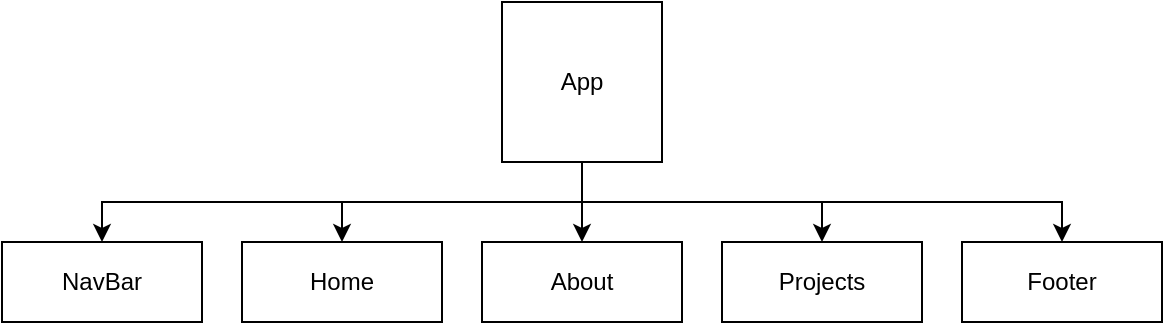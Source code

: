 <mxfile version="11.2.5" type="device" pages="1"><diagram id="Nb74SNO_g0ae2RlF_fiG" name="Page-1"><mxGraphModel dx="786" dy="532" grid="1" gridSize="10" guides="1" tooltips="1" connect="1" arrows="1" fold="1" page="1" pageScale="1" pageWidth="1100" pageHeight="850" math="0" shadow="0"><root><mxCell id="0"/><mxCell id="1" parent="0"/><mxCell id="Mo0pMx251JikVdkNmAaN-7" style="edgeStyle=orthogonalEdgeStyle;rounded=0;orthogonalLoop=1;jettySize=auto;html=1;exitX=0.5;exitY=1;exitDx=0;exitDy=0;entryX=0.5;entryY=0;entryDx=0;entryDy=0;" edge="1" parent="1" source="Mo0pMx251JikVdkNmAaN-1" target="Mo0pMx251JikVdkNmAaN-2"><mxGeometry relative="1" as="geometry"/></mxCell><mxCell id="Mo0pMx251JikVdkNmAaN-8" style="edgeStyle=orthogonalEdgeStyle;rounded=0;orthogonalLoop=1;jettySize=auto;html=1;exitX=0.5;exitY=1;exitDx=0;exitDy=0;entryX=0.5;entryY=0;entryDx=0;entryDy=0;" edge="1" parent="1" source="Mo0pMx251JikVdkNmAaN-1" target="Mo0pMx251JikVdkNmAaN-3"><mxGeometry relative="1" as="geometry"/></mxCell><mxCell id="Mo0pMx251JikVdkNmAaN-9" style="edgeStyle=orthogonalEdgeStyle;rounded=0;orthogonalLoop=1;jettySize=auto;html=1;exitX=0.5;exitY=1;exitDx=0;exitDy=0;entryX=0.5;entryY=0;entryDx=0;entryDy=0;" edge="1" parent="1" source="Mo0pMx251JikVdkNmAaN-1" target="Mo0pMx251JikVdkNmAaN-4"><mxGeometry relative="1" as="geometry"/></mxCell><mxCell id="Mo0pMx251JikVdkNmAaN-10" style="edgeStyle=orthogonalEdgeStyle;rounded=0;orthogonalLoop=1;jettySize=auto;html=1;exitX=0.5;exitY=1;exitDx=0;exitDy=0;entryX=0.5;entryY=0;entryDx=0;entryDy=0;" edge="1" parent="1" source="Mo0pMx251JikVdkNmAaN-1" target="Mo0pMx251JikVdkNmAaN-5"><mxGeometry relative="1" as="geometry"/></mxCell><mxCell id="Mo0pMx251JikVdkNmAaN-11" style="edgeStyle=orthogonalEdgeStyle;rounded=0;orthogonalLoop=1;jettySize=auto;html=1;exitX=0.5;exitY=1;exitDx=0;exitDy=0;entryX=0.5;entryY=0;entryDx=0;entryDy=0;" edge="1" parent="1" source="Mo0pMx251JikVdkNmAaN-1" target="Mo0pMx251JikVdkNmAaN-6"><mxGeometry relative="1" as="geometry"/></mxCell><mxCell id="Mo0pMx251JikVdkNmAaN-1" value="App" style="whiteSpace=wrap;html=1;aspect=fixed;" vertex="1" parent="1"><mxGeometry x="310" y="80" width="80" height="80" as="geometry"/></mxCell><mxCell id="Mo0pMx251JikVdkNmAaN-2" value="NavBar" style="rounded=0;whiteSpace=wrap;html=1;" vertex="1" parent="1"><mxGeometry x="60" y="200" width="100" height="40" as="geometry"/></mxCell><mxCell id="Mo0pMx251JikVdkNmAaN-3" value="Home&lt;br&gt;" style="rounded=0;whiteSpace=wrap;html=1;" vertex="1" parent="1"><mxGeometry x="180" y="200" width="100" height="40" as="geometry"/></mxCell><mxCell id="Mo0pMx251JikVdkNmAaN-4" value="About" style="rounded=0;whiteSpace=wrap;html=1;" vertex="1" parent="1"><mxGeometry x="300" y="200" width="100" height="40" as="geometry"/></mxCell><mxCell id="Mo0pMx251JikVdkNmAaN-5" value="Projects" style="rounded=0;whiteSpace=wrap;html=1;" vertex="1" parent="1"><mxGeometry x="420" y="200" width="100" height="40" as="geometry"/></mxCell><mxCell id="Mo0pMx251JikVdkNmAaN-6" value="Footer" style="rounded=0;whiteSpace=wrap;html=1;" vertex="1" parent="1"><mxGeometry x="540" y="200" width="100" height="40" as="geometry"/></mxCell></root></mxGraphModel></diagram></mxfile>